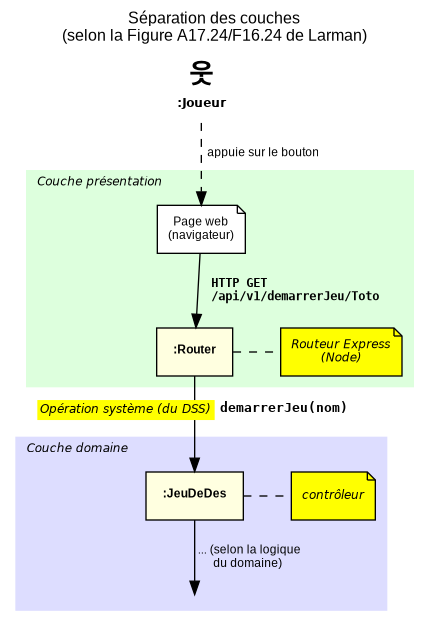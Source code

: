 @startdot figureF16.24-web
digraph G {
	graph [labelloc=top,label="Séparation des couches\n(selon la Figure A17.24/F16.24 de Larman)",fontname="Arial",fontsize=12];
	edge [fontname="Arial",fontsize=9,labelfontname="SansSerif",labelfontsize=9];
	node [fontname="Arial",fontsize=9, shape=box, style=filled, fillcolor="white"];

   	utilisateur [label=<<TABLE BORDER="0" ALIGN="LEFT"><TR><TD><FONT POINT-SIZE="20">웃</FONT></TD></TR><TR><TD><B>:Joueur</B></TD></TR></TABLE>>, fontname="Helvetica-Bold" shape=plaintext]
    subgraph cluster_0 {
        style=filled;
		label = "Couche présentation"; labeljust=l; fontname="Helvetica-Oblique";fontsize=9;
        color = "#ddffdd";
        c10 [label="  ", shape=none, fillcolor=invis]
	    pageWeb [label="Page web\n(navigateur)", shape=note]
        c10 -> pageWeb [color=invis]
    	pageWeb -> routeur [label="  HTTP GET\l  /api/v1/demarrerJeu/Toto", fontname="Courier-Bold"];
        c11 [label="                " , shape=none, fillcolor=invis]
	    routeur [label=<<TABLE BORDER="0" ALIGN="LEFT"><TR><TD><B>:Router</B></TD></TR></TABLE>>, style=filled, fillcolor=lightyellow]
	    routeurNote [label="Routeur Express\n(Node)", shape=note, fontname="Helvetica-Oblique" fontsize=9 fillcolor=yellow]
        c11 -> routeur [color=invis]
        routeur -> routeurNote [arrowhead=none; arrowtail=odot style=dashed]
        {rank=same; c11; routeur; routeurNote}
        {rank=same; c10; pageWeb}
	}
    subgraph cluster_1 {
        style=filled; color = "#ddddff";
		label = "Couche domaine"; labeljust=l; fontname="Helvetica-Oblique";fontsize=9;
	    domain [label="", shape=point, fillcolor=invis, color=invis]
	    controleurNote [label="contrôleur", shape=note, fontname="Helvetica-Oblique" fontsize=9 fillcolor=yellow]
    	controleur [label=<<TABLE BORDER="0" ALIGN="LEFT"><TR><TD><b>:JeuDeDes</b></TD></TR></TABLE>>, style=filled, fillcolor=lightyellow]
	    filler6 [label="", shape=none, fillcolor=invis]
        filler6 -> controleur [color=invis]
        controleur -> controleurNote [arrowhead=none; arrowtail=odot style=dashed]
        {rank=same; filler6; controleur; controleurNote}
    }
    routeur -> controleur [label="\n\n", taillabel=<<TABLE BORDER="0" ALIGN="LEFT"><TR><TD VALIGN="MIDDLE" BGCOLOR="yellow"><FONT FACE="Helvetica-Oblique">Opération système (du DSS)</FONT></TD><TD><FONT FACE="Courier-Bold" POINT-SIZE="10"><B>demarrerJeu(nom)</B></FONT></TD></TR></TABLE>>,
	         labeldistance = 2.5, labelangle=0]

	utilisateur -> pageWeb [label="  appuie sur le bouton", style=dashed, labeljust=r];
    controleur -> domain [label=" ... (selon la logique\ndu domaine)"]
}
@enddot